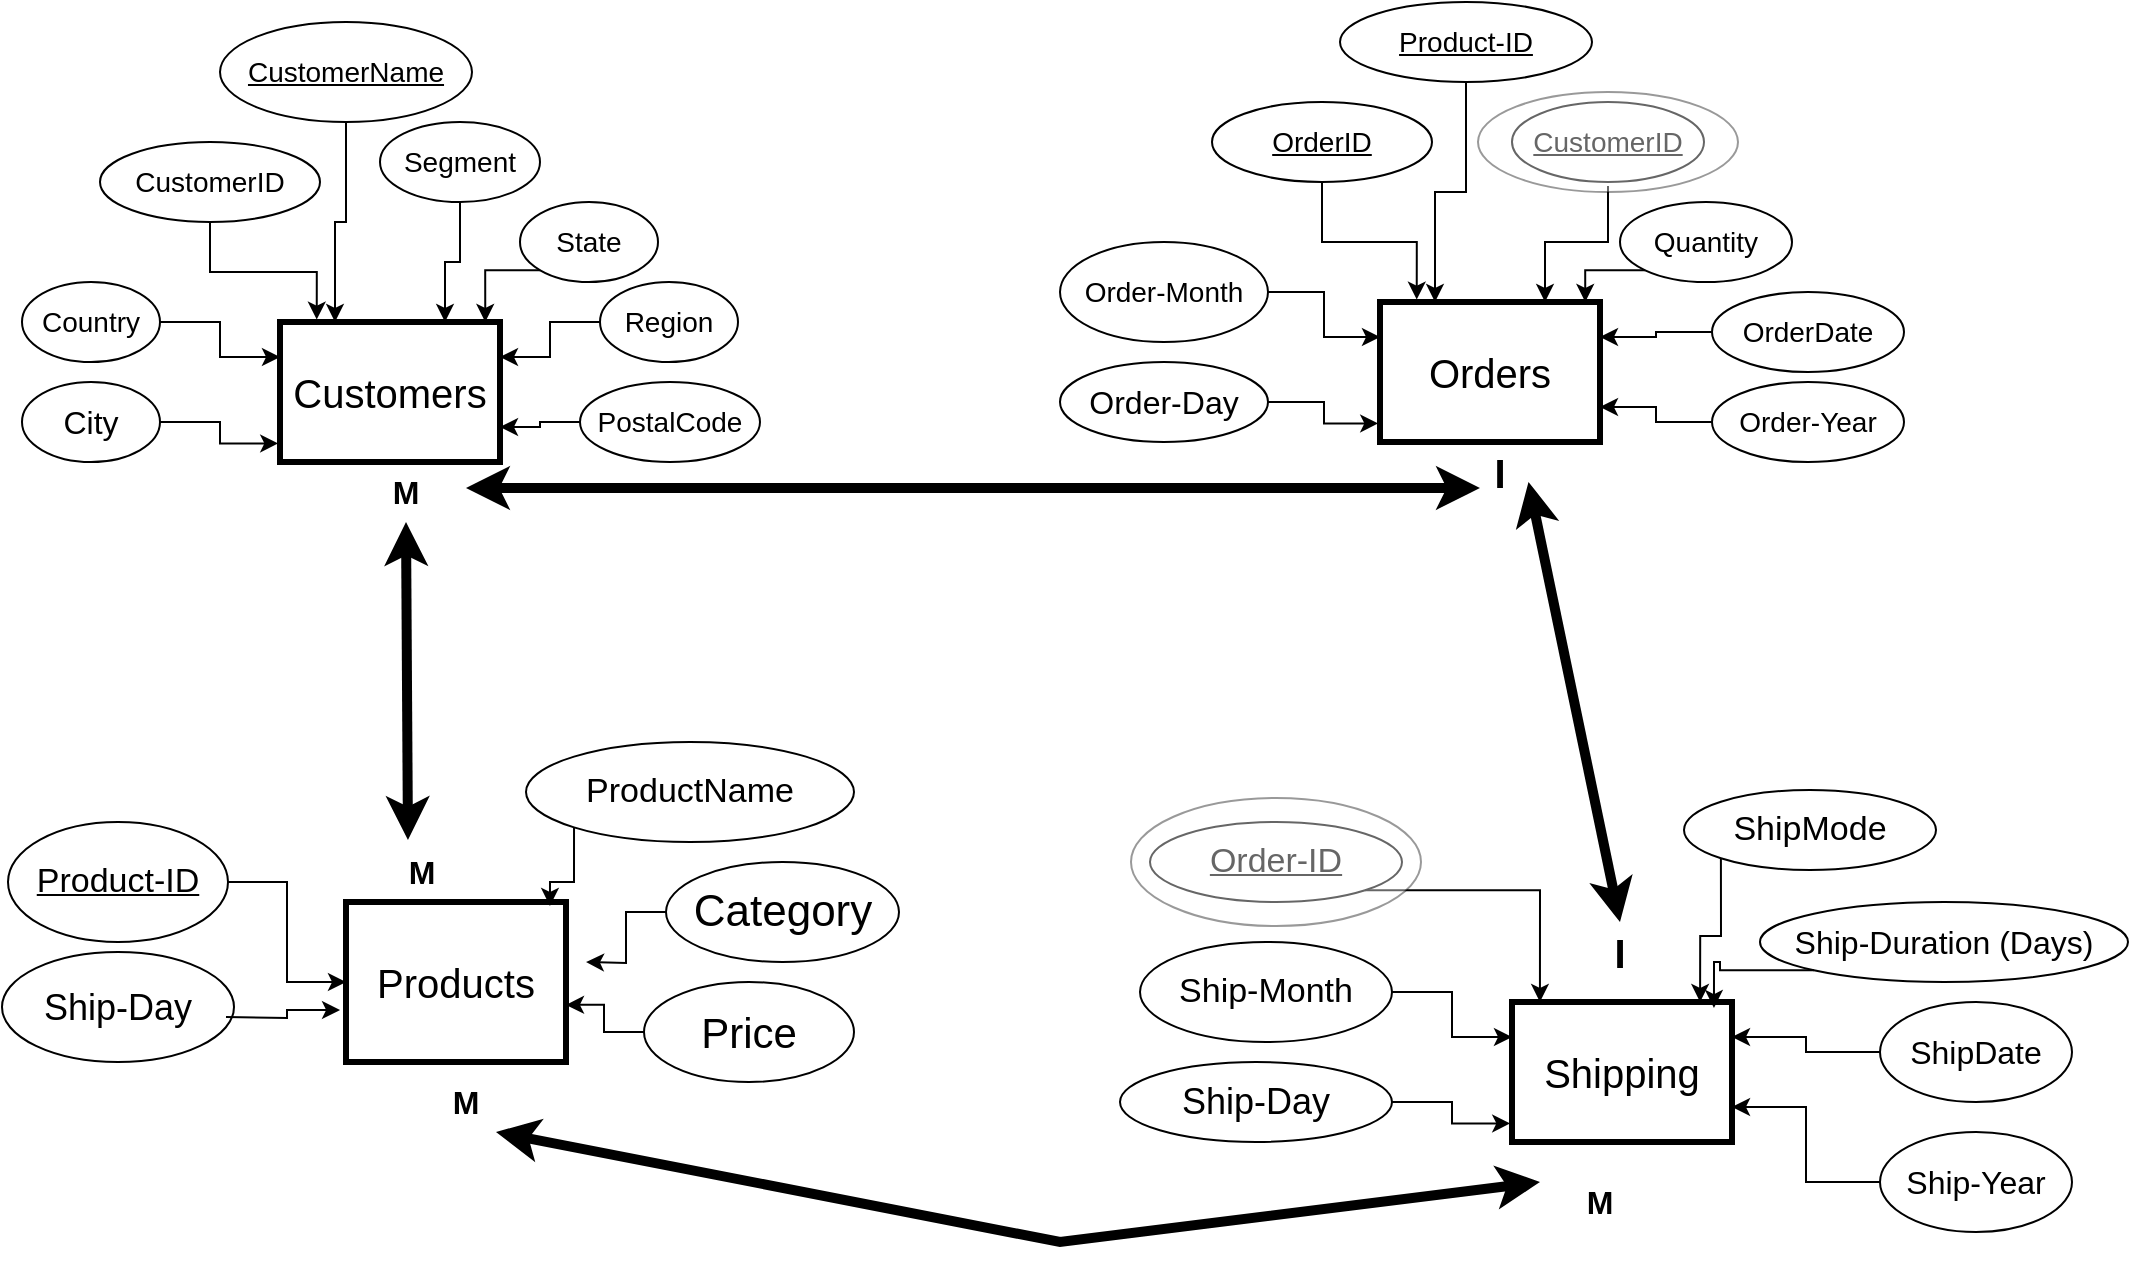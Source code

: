 <mxfile version="26.0.16">
  <diagram id="C5RBs43oDa-KdzZeNtuy" name="Page-1">
    <mxGraphModel grid="1" page="1" gridSize="10" guides="1" tooltips="1" connect="1" arrows="1" fold="1" pageScale="1" pageWidth="1169" pageHeight="827" math="0" shadow="0">
      <root>
        <mxCell id="WIyWlLk6GJQsqaUBKTNV-0" />
        <mxCell id="WIyWlLk6GJQsqaUBKTNV-1" parent="WIyWlLk6GJQsqaUBKTNV-0" />
        <mxCell id="Ico-1CYuqDtu6on-apCF-6" value="CustomerID" style="ellipse;whiteSpace=wrap;html=1;fontSize=14;" vertex="1" parent="WIyWlLk6GJQsqaUBKTNV-1">
          <mxGeometry x="60" y="70" width="110" height="40" as="geometry" />
        </mxCell>
        <mxCell id="Ico-1CYuqDtu6on-apCF-7" value="Customers" style="rounded=0;whiteSpace=wrap;html=1;strokeWidth=3;fontSize=20;fontStyle=0" vertex="1" parent="WIyWlLk6GJQsqaUBKTNV-1">
          <mxGeometry x="150" y="160" width="110" height="70" as="geometry" />
        </mxCell>
        <mxCell id="Ico-1CYuqDtu6on-apCF-12" style="edgeStyle=orthogonalEdgeStyle;rounded=0;orthogonalLoop=1;jettySize=auto;html=1;exitX=0.5;exitY=1;exitDx=0;exitDy=0;entryX=0.167;entryY=-0.017;entryDx=0;entryDy=0;entryPerimeter=0;" edge="1" parent="WIyWlLk6GJQsqaUBKTNV-1" source="Ico-1CYuqDtu6on-apCF-6" target="Ico-1CYuqDtu6on-apCF-7">
          <mxGeometry relative="1" as="geometry" />
        </mxCell>
        <mxCell id="Ico-1CYuqDtu6on-apCF-26" style="edgeStyle=orthogonalEdgeStyle;rounded=0;orthogonalLoop=1;jettySize=auto;html=1;exitX=0.5;exitY=1;exitDx=0;exitDy=0;entryX=0.25;entryY=0;entryDx=0;entryDy=0;" edge="1" parent="WIyWlLk6GJQsqaUBKTNV-1" source="Ico-1CYuqDtu6on-apCF-13" target="Ico-1CYuqDtu6on-apCF-7">
          <mxGeometry relative="1" as="geometry">
            <mxPoint x="183" y="150" as="targetPoint" />
          </mxGeometry>
        </mxCell>
        <mxCell id="Ico-1CYuqDtu6on-apCF-13" value="CustomerName" style="ellipse;whiteSpace=wrap;html=1;fontSize=14;fontStyle=4" vertex="1" parent="WIyWlLk6GJQsqaUBKTNV-1">
          <mxGeometry x="120" y="10" width="126" height="50" as="geometry" />
        </mxCell>
        <mxCell id="Ico-1CYuqDtu6on-apCF-27" style="edgeStyle=orthogonalEdgeStyle;rounded=0;orthogonalLoop=1;jettySize=auto;html=1;exitX=0.5;exitY=1;exitDx=0;exitDy=0;entryX=0.75;entryY=0;entryDx=0;entryDy=0;" edge="1" parent="WIyWlLk6GJQsqaUBKTNV-1" source="Ico-1CYuqDtu6on-apCF-15" target="Ico-1CYuqDtu6on-apCF-7">
          <mxGeometry relative="1" as="geometry" />
        </mxCell>
        <mxCell id="Ico-1CYuqDtu6on-apCF-15" value="Segment" style="ellipse;whiteSpace=wrap;html=1;fontSize=14;" vertex="1" parent="WIyWlLk6GJQsqaUBKTNV-1">
          <mxGeometry x="200" y="60" width="80" height="40" as="geometry" />
        </mxCell>
        <mxCell id="Ico-1CYuqDtu6on-apCF-20" style="edgeStyle=orthogonalEdgeStyle;rounded=0;orthogonalLoop=1;jettySize=auto;html=1;entryX=0;entryY=0.25;entryDx=0;entryDy=0;" edge="1" parent="WIyWlLk6GJQsqaUBKTNV-1" source="Ico-1CYuqDtu6on-apCF-19" target="Ico-1CYuqDtu6on-apCF-7">
          <mxGeometry relative="1" as="geometry" />
        </mxCell>
        <mxCell id="Ico-1CYuqDtu6on-apCF-19" value="Country" style="ellipse;whiteSpace=wrap;html=1;fontSize=14;" vertex="1" parent="WIyWlLk6GJQsqaUBKTNV-1">
          <mxGeometry x="21" y="140" width="69" height="40" as="geometry" />
        </mxCell>
        <mxCell id="Ico-1CYuqDtu6on-apCF-22" style="edgeStyle=orthogonalEdgeStyle;rounded=0;orthogonalLoop=1;jettySize=auto;html=1;entryX=-0.008;entryY=0.867;entryDx=0;entryDy=0;entryPerimeter=0;" edge="1" parent="WIyWlLk6GJQsqaUBKTNV-1" source="Ico-1CYuqDtu6on-apCF-21" target="Ico-1CYuqDtu6on-apCF-7">
          <mxGeometry relative="1" as="geometry">
            <mxPoint x="140" y="210" as="targetPoint" />
          </mxGeometry>
        </mxCell>
        <mxCell id="Ico-1CYuqDtu6on-apCF-21" value="City" style="ellipse;whiteSpace=wrap;html=1;fontSize=16;" vertex="1" parent="WIyWlLk6GJQsqaUBKTNV-1">
          <mxGeometry x="21" y="190" width="69" height="40" as="geometry" />
        </mxCell>
        <mxCell id="Ico-1CYuqDtu6on-apCF-23" value="State" style="ellipse;whiteSpace=wrap;html=1;fontSize=14;" vertex="1" parent="WIyWlLk6GJQsqaUBKTNV-1">
          <mxGeometry x="270" y="100" width="69" height="40" as="geometry" />
        </mxCell>
        <mxCell id="Ico-1CYuqDtu6on-apCF-28" style="edgeStyle=orthogonalEdgeStyle;rounded=0;orthogonalLoop=1;jettySize=auto;html=1;exitX=0;exitY=1;exitDx=0;exitDy=0;entryX=0.933;entryY=0;entryDx=0;entryDy=0;entryPerimeter=0;" edge="1" parent="WIyWlLk6GJQsqaUBKTNV-1" source="Ico-1CYuqDtu6on-apCF-23" target="Ico-1CYuqDtu6on-apCF-7">
          <mxGeometry relative="1" as="geometry" />
        </mxCell>
        <mxCell id="Ico-1CYuqDtu6on-apCF-30" style="edgeStyle=orthogonalEdgeStyle;rounded=0;orthogonalLoop=1;jettySize=auto;html=1;entryX=1;entryY=0.25;entryDx=0;entryDy=0;" edge="1" parent="WIyWlLk6GJQsqaUBKTNV-1" source="Ico-1CYuqDtu6on-apCF-29" target="Ico-1CYuqDtu6on-apCF-7">
          <mxGeometry relative="1" as="geometry" />
        </mxCell>
        <mxCell id="Ico-1CYuqDtu6on-apCF-29" value="Region" style="ellipse;whiteSpace=wrap;html=1;fontSize=14;" vertex="1" parent="WIyWlLk6GJQsqaUBKTNV-1">
          <mxGeometry x="310" y="140" width="69" height="40" as="geometry" />
        </mxCell>
        <mxCell id="Ico-1CYuqDtu6on-apCF-32" style="edgeStyle=orthogonalEdgeStyle;rounded=0;orthogonalLoop=1;jettySize=auto;html=1;entryX=1;entryY=0.75;entryDx=0;entryDy=0;" edge="1" parent="WIyWlLk6GJQsqaUBKTNV-1" source="Ico-1CYuqDtu6on-apCF-31" target="Ico-1CYuqDtu6on-apCF-7">
          <mxGeometry relative="1" as="geometry" />
        </mxCell>
        <mxCell id="Ico-1CYuqDtu6on-apCF-31" value="PostalCode" style="ellipse;whiteSpace=wrap;html=1;fontSize=14;" vertex="1" parent="WIyWlLk6GJQsqaUBKTNV-1">
          <mxGeometry x="300" y="190" width="90" height="40" as="geometry" />
        </mxCell>
        <mxCell id="Ico-1CYuqDtu6on-apCF-49" value="OrderID" style="ellipse;whiteSpace=wrap;html=1;fontSize=14;fontStyle=4" vertex="1" parent="WIyWlLk6GJQsqaUBKTNV-1">
          <mxGeometry x="616" y="50" width="110" height="40" as="geometry" />
        </mxCell>
        <mxCell id="Ico-1CYuqDtu6on-apCF-50" value="Orders" style="rounded=0;whiteSpace=wrap;html=1;strokeWidth=3;fontSize=20;fontStyle=0" vertex="1" parent="WIyWlLk6GJQsqaUBKTNV-1">
          <mxGeometry x="700" y="150" width="110" height="70" as="geometry" />
        </mxCell>
        <mxCell id="Ico-1CYuqDtu6on-apCF-51" style="edgeStyle=orthogonalEdgeStyle;rounded=0;orthogonalLoop=1;jettySize=auto;html=1;exitX=0.5;exitY=1;exitDx=0;exitDy=0;entryX=0.167;entryY=-0.017;entryDx=0;entryDy=0;entryPerimeter=0;" edge="1" parent="WIyWlLk6GJQsqaUBKTNV-1" source="Ico-1CYuqDtu6on-apCF-49" target="Ico-1CYuqDtu6on-apCF-50">
          <mxGeometry relative="1" as="geometry" />
        </mxCell>
        <mxCell id="Ico-1CYuqDtu6on-apCF-52" style="edgeStyle=orthogonalEdgeStyle;rounded=0;orthogonalLoop=1;jettySize=auto;html=1;exitX=0.5;exitY=1;exitDx=0;exitDy=0;entryX=0.25;entryY=0;entryDx=0;entryDy=0;" edge="1" parent="WIyWlLk6GJQsqaUBKTNV-1" source="Ico-1CYuqDtu6on-apCF-53" target="Ico-1CYuqDtu6on-apCF-50">
          <mxGeometry relative="1" as="geometry">
            <mxPoint x="737" y="170" as="targetPoint" />
          </mxGeometry>
        </mxCell>
        <mxCell id="Ico-1CYuqDtu6on-apCF-53" value="Product-ID" style="ellipse;whiteSpace=wrap;html=1;fontSize=14;fontStyle=4" vertex="1" parent="WIyWlLk6GJQsqaUBKTNV-1">
          <mxGeometry x="680" width="126" height="40" as="geometry" />
        </mxCell>
        <mxCell id="Ico-1CYuqDtu6on-apCF-54" style="edgeStyle=orthogonalEdgeStyle;rounded=0;orthogonalLoop=1;jettySize=auto;html=1;exitX=0.5;exitY=1;exitDx=0;exitDy=0;entryX=0.75;entryY=0;entryDx=0;entryDy=0;" edge="1" parent="WIyWlLk6GJQsqaUBKTNV-1" source="Ico-1CYuqDtu6on-apCF-55" target="Ico-1CYuqDtu6on-apCF-50">
          <mxGeometry relative="1" as="geometry" />
        </mxCell>
        <mxCell id="Ico-1CYuqDtu6on-apCF-55" value="CustomerID" style="ellipse;whiteSpace=wrap;html=1;fontSize=14;perimeterSpacing=2;fontStyle=4" vertex="1" parent="WIyWlLk6GJQsqaUBKTNV-1">
          <mxGeometry x="766" y="50" width="96" height="40" as="geometry" />
        </mxCell>
        <mxCell id="Ico-1CYuqDtu6on-apCF-56" style="edgeStyle=orthogonalEdgeStyle;rounded=0;orthogonalLoop=1;jettySize=auto;html=1;entryX=0;entryY=0.25;entryDx=0;entryDy=0;" edge="1" parent="WIyWlLk6GJQsqaUBKTNV-1" source="Ico-1CYuqDtu6on-apCF-57" target="Ico-1CYuqDtu6on-apCF-50">
          <mxGeometry relative="1" as="geometry" />
        </mxCell>
        <mxCell id="Ico-1CYuqDtu6on-apCF-57" value="Order-Month" style="ellipse;whiteSpace=wrap;html=1;fontSize=14;" vertex="1" parent="WIyWlLk6GJQsqaUBKTNV-1">
          <mxGeometry x="540" y="120" width="104" height="50" as="geometry" />
        </mxCell>
        <mxCell id="Ico-1CYuqDtu6on-apCF-58" style="edgeStyle=orthogonalEdgeStyle;rounded=0;orthogonalLoop=1;jettySize=auto;html=1;entryX=-0.008;entryY=0.867;entryDx=0;entryDy=0;entryPerimeter=0;" edge="1" parent="WIyWlLk6GJQsqaUBKTNV-1" source="Ico-1CYuqDtu6on-apCF-59" target="Ico-1CYuqDtu6on-apCF-50">
          <mxGeometry relative="1" as="geometry">
            <mxPoint x="694" y="230" as="targetPoint" />
          </mxGeometry>
        </mxCell>
        <mxCell id="Ico-1CYuqDtu6on-apCF-59" value="Order-Day" style="ellipse;whiteSpace=wrap;html=1;fontSize=16;" vertex="1" parent="WIyWlLk6GJQsqaUBKTNV-1">
          <mxGeometry x="540" y="180" width="104" height="40" as="geometry" />
        </mxCell>
        <mxCell id="Ico-1CYuqDtu6on-apCF-60" value="Quantity" style="ellipse;whiteSpace=wrap;html=1;fontSize=14;" vertex="1" parent="WIyWlLk6GJQsqaUBKTNV-1">
          <mxGeometry x="820" y="100" width="86" height="40" as="geometry" />
        </mxCell>
        <mxCell id="Ico-1CYuqDtu6on-apCF-61" style="edgeStyle=orthogonalEdgeStyle;rounded=0;orthogonalLoop=1;jettySize=auto;html=1;exitX=0;exitY=1;exitDx=0;exitDy=0;entryX=0.933;entryY=0;entryDx=0;entryDy=0;entryPerimeter=0;" edge="1" parent="WIyWlLk6GJQsqaUBKTNV-1" source="Ico-1CYuqDtu6on-apCF-60" target="Ico-1CYuqDtu6on-apCF-50">
          <mxGeometry relative="1" as="geometry" />
        </mxCell>
        <mxCell id="Ico-1CYuqDtu6on-apCF-62" style="edgeStyle=orthogonalEdgeStyle;rounded=0;orthogonalLoop=1;jettySize=auto;html=1;entryX=1;entryY=0.25;entryDx=0;entryDy=0;" edge="1" parent="WIyWlLk6GJQsqaUBKTNV-1" source="Ico-1CYuqDtu6on-apCF-63" target="Ico-1CYuqDtu6on-apCF-50">
          <mxGeometry relative="1" as="geometry" />
        </mxCell>
        <mxCell id="Ico-1CYuqDtu6on-apCF-63" value="OrderDate" style="ellipse;whiteSpace=wrap;html=1;fontSize=14;" vertex="1" parent="WIyWlLk6GJQsqaUBKTNV-1">
          <mxGeometry x="866" y="145" width="96" height="40" as="geometry" />
        </mxCell>
        <mxCell id="Ico-1CYuqDtu6on-apCF-64" style="edgeStyle=orthogonalEdgeStyle;rounded=0;orthogonalLoop=1;jettySize=auto;html=1;entryX=1;entryY=0.75;entryDx=0;entryDy=0;" edge="1" parent="WIyWlLk6GJQsqaUBKTNV-1" source="Ico-1CYuqDtu6on-apCF-65" target="Ico-1CYuqDtu6on-apCF-50">
          <mxGeometry relative="1" as="geometry" />
        </mxCell>
        <mxCell id="Ico-1CYuqDtu6on-apCF-65" value="Order-Year" style="ellipse;whiteSpace=wrap;html=1;fontSize=14;" vertex="1" parent="WIyWlLk6GJQsqaUBKTNV-1">
          <mxGeometry x="866" y="190" width="96" height="40" as="geometry" />
        </mxCell>
        <mxCell id="Ico-1CYuqDtu6on-apCF-66" value="Order-ID" style="ellipse;whiteSpace=wrap;html=1;fontSize=17;fontStyle=4" vertex="1" parent="WIyWlLk6GJQsqaUBKTNV-1">
          <mxGeometry x="585" y="410" width="126" height="40" as="geometry" />
        </mxCell>
        <mxCell id="Ico-1CYuqDtu6on-apCF-67" value="Shipping" style="rounded=0;whiteSpace=wrap;html=1;strokeWidth=3;fontSize=20;fontStyle=0" vertex="1" parent="WIyWlLk6GJQsqaUBKTNV-1">
          <mxGeometry x="766" y="500" width="110" height="70" as="geometry" />
        </mxCell>
        <mxCell id="Ico-1CYuqDtu6on-apCF-70" value="ShipMode" style="ellipse;whiteSpace=wrap;html=1;fontSize=17;" vertex="1" parent="WIyWlLk6GJQsqaUBKTNV-1">
          <mxGeometry x="852" y="394" width="126" height="40" as="geometry" />
        </mxCell>
        <mxCell id="Ico-1CYuqDtu6on-apCF-72" value="Ship-Duration (Days)" style="ellipse;whiteSpace=wrap;html=1;fontSize=16;" vertex="1" parent="WIyWlLk6GJQsqaUBKTNV-1">
          <mxGeometry x="890" y="450" width="184" height="40" as="geometry" />
        </mxCell>
        <mxCell id="Ico-1CYuqDtu6on-apCF-73" style="edgeStyle=orthogonalEdgeStyle;rounded=0;orthogonalLoop=1;jettySize=auto;html=1;entryX=0;entryY=0.25;entryDx=0;entryDy=0;" edge="1" parent="WIyWlLk6GJQsqaUBKTNV-1" source="Ico-1CYuqDtu6on-apCF-74" target="Ico-1CYuqDtu6on-apCF-67">
          <mxGeometry relative="1" as="geometry" />
        </mxCell>
        <mxCell id="Ico-1CYuqDtu6on-apCF-74" value="Ship-Month" style="ellipse;whiteSpace=wrap;html=1;fontSize=17;" vertex="1" parent="WIyWlLk6GJQsqaUBKTNV-1">
          <mxGeometry x="580" y="470" width="126" height="50" as="geometry" />
        </mxCell>
        <mxCell id="Ico-1CYuqDtu6on-apCF-75" style="edgeStyle=orthogonalEdgeStyle;rounded=0;orthogonalLoop=1;jettySize=auto;html=1;entryX=-0.008;entryY=0.867;entryDx=0;entryDy=0;entryPerimeter=0;" edge="1" parent="WIyWlLk6GJQsqaUBKTNV-1" source="Ico-1CYuqDtu6on-apCF-76" target="Ico-1CYuqDtu6on-apCF-67">
          <mxGeometry relative="1" as="geometry">
            <mxPoint x="756" y="550" as="targetPoint" />
          </mxGeometry>
        </mxCell>
        <mxCell id="Ico-1CYuqDtu6on-apCF-76" value="&lt;span&gt;Ship&lt;/span&gt;-Day" style="ellipse;whiteSpace=wrap;html=1;fontSize=18;" vertex="1" parent="WIyWlLk6GJQsqaUBKTNV-1">
          <mxGeometry x="570" y="530" width="136" height="40" as="geometry" />
        </mxCell>
        <mxCell id="Ico-1CYuqDtu6on-apCF-79" style="edgeStyle=orthogonalEdgeStyle;rounded=0;orthogonalLoop=1;jettySize=auto;html=1;entryX=1;entryY=0.25;entryDx=0;entryDy=0;" edge="1" parent="WIyWlLk6GJQsqaUBKTNV-1" source="Ico-1CYuqDtu6on-apCF-80" target="Ico-1CYuqDtu6on-apCF-67">
          <mxGeometry relative="1" as="geometry" />
        </mxCell>
        <mxCell id="Ico-1CYuqDtu6on-apCF-80" value="ShipDate" style="ellipse;whiteSpace=wrap;html=1;fontSize=16;" vertex="1" parent="WIyWlLk6GJQsqaUBKTNV-1">
          <mxGeometry x="950" y="500" width="96" height="50" as="geometry" />
        </mxCell>
        <mxCell id="Ico-1CYuqDtu6on-apCF-81" style="edgeStyle=orthogonalEdgeStyle;rounded=0;orthogonalLoop=1;jettySize=auto;html=1;entryX=1;entryY=0.75;entryDx=0;entryDy=0;" edge="1" parent="WIyWlLk6GJQsqaUBKTNV-1" source="Ico-1CYuqDtu6on-apCF-82" target="Ico-1CYuqDtu6on-apCF-67">
          <mxGeometry relative="1" as="geometry" />
        </mxCell>
        <mxCell id="Ico-1CYuqDtu6on-apCF-82" value="Ship-Year" style="ellipse;whiteSpace=wrap;html=1;fontSize=16;" vertex="1" parent="WIyWlLk6GJQsqaUBKTNV-1">
          <mxGeometry x="950" y="565" width="96" height="50" as="geometry" />
        </mxCell>
        <mxCell id="Ico-1CYuqDtu6on-apCF-108" style="edgeStyle=orthogonalEdgeStyle;rounded=0;orthogonalLoop=1;jettySize=auto;html=1;entryX=0;entryY=0.5;entryDx=0;entryDy=0;" edge="1" parent="WIyWlLk6GJQsqaUBKTNV-1" source="Ico-1CYuqDtu6on-apCF-83" target="Ico-1CYuqDtu6on-apCF-84">
          <mxGeometry relative="1" as="geometry" />
        </mxCell>
        <mxCell id="Ico-1CYuqDtu6on-apCF-83" value="Product-ID" style="ellipse;whiteSpace=wrap;html=1;fontSize=17;fontStyle=4" vertex="1" parent="WIyWlLk6GJQsqaUBKTNV-1">
          <mxGeometry x="14" y="410" width="110" height="60" as="geometry" />
        </mxCell>
        <mxCell id="Ico-1CYuqDtu6on-apCF-84" value="Products" style="rounded=0;whiteSpace=wrap;html=1;strokeWidth=3;fontSize=20;fontStyle=0" vertex="1" parent="WIyWlLk6GJQsqaUBKTNV-1">
          <mxGeometry x="183" y="450" width="110" height="80" as="geometry" />
        </mxCell>
        <mxCell id="Ico-1CYuqDtu6on-apCF-87" value="ProductName" style="ellipse;whiteSpace=wrap;html=1;fontSize=17;" vertex="1" parent="WIyWlLk6GJQsqaUBKTNV-1">
          <mxGeometry x="273" y="370" width="164" height="50" as="geometry" />
        </mxCell>
        <mxCell id="Ico-1CYuqDtu6on-apCF-104" style="edgeStyle=orthogonalEdgeStyle;rounded=0;orthogonalLoop=1;jettySize=auto;html=1;" edge="1" parent="WIyWlLk6GJQsqaUBKTNV-1" source="Ico-1CYuqDtu6on-apCF-89">
          <mxGeometry relative="1" as="geometry">
            <mxPoint x="303" y="480" as="targetPoint" />
          </mxGeometry>
        </mxCell>
        <mxCell id="Ico-1CYuqDtu6on-apCF-89" value="Category" style="ellipse;whiteSpace=wrap;html=1;fontSize=22;" vertex="1" parent="WIyWlLk6GJQsqaUBKTNV-1">
          <mxGeometry x="343" y="430" width="116.5" height="50" as="geometry" />
        </mxCell>
        <mxCell id="Ico-1CYuqDtu6on-apCF-91" value="Price" style="ellipse;whiteSpace=wrap;html=1;fontSize=21;" vertex="1" parent="WIyWlLk6GJQsqaUBKTNV-1">
          <mxGeometry x="332" y="490" width="105" height="50" as="geometry" />
        </mxCell>
        <mxCell id="Ico-1CYuqDtu6on-apCF-93" value="&lt;span&gt;Ship&lt;/span&gt;-Day" style="ellipse;whiteSpace=wrap;html=1;fontSize=18;" vertex="1" parent="WIyWlLk6GJQsqaUBKTNV-1">
          <mxGeometry x="11" y="475" width="116" height="55" as="geometry" />
        </mxCell>
        <mxCell id="Ico-1CYuqDtu6on-apCF-102" style="edgeStyle=orthogonalEdgeStyle;rounded=0;orthogonalLoop=1;jettySize=auto;html=1;exitX=0;exitY=0.5;exitDx=0;exitDy=0;entryX=1;entryY=0.643;entryDx=0;entryDy=0;entryPerimeter=0;" edge="1" parent="WIyWlLk6GJQsqaUBKTNV-1" source="Ico-1CYuqDtu6on-apCF-91" target="Ico-1CYuqDtu6on-apCF-84">
          <mxGeometry relative="1" as="geometry" />
        </mxCell>
        <mxCell id="Ico-1CYuqDtu6on-apCF-105" style="edgeStyle=orthogonalEdgeStyle;rounded=0;orthogonalLoop=1;jettySize=auto;html=1;exitX=0;exitY=1;exitDx=0;exitDy=0;entryX=0.927;entryY=0.025;entryDx=0;entryDy=0;entryPerimeter=0;" edge="1" parent="WIyWlLk6GJQsqaUBKTNV-1" source="Ico-1CYuqDtu6on-apCF-87" target="Ico-1CYuqDtu6on-apCF-84">
          <mxGeometry relative="1" as="geometry" />
        </mxCell>
        <mxCell id="Ico-1CYuqDtu6on-apCF-107" style="edgeStyle=orthogonalEdgeStyle;rounded=0;orthogonalLoop=1;jettySize=auto;html=1;entryX=-0.027;entryY=0.675;entryDx=0;entryDy=0;entryPerimeter=0;" edge="1" parent="WIyWlLk6GJQsqaUBKTNV-1" target="Ico-1CYuqDtu6on-apCF-84">
          <mxGeometry relative="1" as="geometry">
            <mxPoint x="123" y="507.5" as="sourcePoint" />
          </mxGeometry>
        </mxCell>
        <mxCell id="Ico-1CYuqDtu6on-apCF-109" value="" style="endArrow=classic;startArrow=classic;html=1;rounded=0;fontSize=19;strokeWidth=5;exitX=0.383;exitY=-0.033;exitDx=0;exitDy=0;exitPerimeter=0;entryX=0.5;entryY=1;entryDx=0;entryDy=0;" edge="1" parent="WIyWlLk6GJQsqaUBKTNV-1" source="Ico-1CYuqDtu6on-apCF-114" target="Ico-1CYuqDtu6on-apCF-110">
          <mxGeometry width="50" height="50" relative="1" as="geometry">
            <mxPoint x="218.16" y="420" as="sourcePoint" />
            <mxPoint x="213.842" y="270" as="targetPoint" />
          </mxGeometry>
        </mxCell>
        <mxCell id="Ico-1CYuqDtu6on-apCF-110" value="M" style="text;html=1;align=center;verticalAlign=middle;whiteSpace=wrap;rounded=0;fontStyle=1;fontSize=16;" vertex="1" parent="WIyWlLk6GJQsqaUBKTNV-1">
          <mxGeometry x="183" y="230" width="60" height="30" as="geometry" />
        </mxCell>
        <mxCell id="Ico-1CYuqDtu6on-apCF-114" value="M" style="text;html=1;align=center;verticalAlign=middle;whiteSpace=wrap;rounded=0;fontStyle=1;fontSize=16;" vertex="1" parent="WIyWlLk6GJQsqaUBKTNV-1">
          <mxGeometry x="191" y="420" width="60" height="30" as="geometry" />
        </mxCell>
        <mxCell id="Ico-1CYuqDtu6on-apCF-115" value="M" style="text;html=1;align=center;verticalAlign=middle;whiteSpace=wrap;rounded=0;fontStyle=1;fontSize=16;" vertex="1" parent="WIyWlLk6GJQsqaUBKTNV-1">
          <mxGeometry x="213" y="535" width="60" height="30" as="geometry" />
        </mxCell>
        <mxCell id="Ico-1CYuqDtu6on-apCF-116" value="I" style="text;html=1;align=center;verticalAlign=middle;whiteSpace=wrap;rounded=0;fontStyle=1;fontSize=20;" vertex="1" parent="WIyWlLk6GJQsqaUBKTNV-1">
          <mxGeometry x="730" y="210" width="60" height="50" as="geometry" />
        </mxCell>
        <mxCell id="Ico-1CYuqDtu6on-apCF-117" value="" style="endArrow=classic;startArrow=classic;html=1;rounded=0;fontSize=19;strokeWidth=5;exitX=1;exitY=0.5;exitDx=0;exitDy=0;entryX=0.333;entryY=0.66;entryDx=0;entryDy=0;entryPerimeter=0;" edge="1" parent="WIyWlLk6GJQsqaUBKTNV-1" target="Ico-1CYuqDtu6on-apCF-116">
          <mxGeometry width="50" height="50" relative="1" as="geometry">
            <mxPoint x="243" y="243" as="sourcePoint" />
            <mxPoint x="696" y="242.99" as="targetPoint" />
            <Array as="points" />
          </mxGeometry>
        </mxCell>
        <mxCell id="Ico-1CYuqDtu6on-apCF-119" value="" style="endArrow=classic;startArrow=classic;html=1;rounded=0;fontSize=19;strokeWidth=5;exitX=0.75;exitY=1;exitDx=0;exitDy=0;" edge="1" parent="WIyWlLk6GJQsqaUBKTNV-1" source="Ico-1CYuqDtu6on-apCF-115">
          <mxGeometry width="50" height="50" relative="1" as="geometry">
            <mxPoint x="260" y="570" as="sourcePoint" />
            <mxPoint x="780" y="590" as="targetPoint" />
            <Array as="points">
              <mxPoint x="540" y="620" />
            </Array>
          </mxGeometry>
        </mxCell>
        <mxCell id="Ico-1CYuqDtu6on-apCF-120" value="M" style="text;html=1;align=center;verticalAlign=middle;whiteSpace=wrap;rounded=0;fontStyle=1;fontSize=16;" vertex="1" parent="WIyWlLk6GJQsqaUBKTNV-1">
          <mxGeometry x="780" y="585" width="60" height="30" as="geometry" />
        </mxCell>
        <mxCell id="Ico-1CYuqDtu6on-apCF-123" style="edgeStyle=orthogonalEdgeStyle;rounded=0;orthogonalLoop=1;jettySize=auto;html=1;exitX=0;exitY=1;exitDx=0;exitDy=0;entryX=0.918;entryY=0.043;entryDx=0;entryDy=0;entryPerimeter=0;" edge="1" parent="WIyWlLk6GJQsqaUBKTNV-1" source="Ico-1CYuqDtu6on-apCF-72" target="Ico-1CYuqDtu6on-apCF-67">
          <mxGeometry relative="1" as="geometry" />
        </mxCell>
        <mxCell id="Ico-1CYuqDtu6on-apCF-124" style="edgeStyle=orthogonalEdgeStyle;rounded=0;orthogonalLoop=1;jettySize=auto;html=1;exitX=0;exitY=1;exitDx=0;exitDy=0;entryX=0.855;entryY=0;entryDx=0;entryDy=0;entryPerimeter=0;" edge="1" parent="WIyWlLk6GJQsqaUBKTNV-1" source="Ico-1CYuqDtu6on-apCF-70" target="Ico-1CYuqDtu6on-apCF-67">
          <mxGeometry relative="1" as="geometry" />
        </mxCell>
        <mxCell id="Ico-1CYuqDtu6on-apCF-126" style="edgeStyle=orthogonalEdgeStyle;rounded=0;orthogonalLoop=1;jettySize=auto;html=1;exitX=1;exitY=1;exitDx=0;exitDy=0;entryX=0.127;entryY=0;entryDx=0;entryDy=0;entryPerimeter=0;" edge="1" parent="WIyWlLk6GJQsqaUBKTNV-1" source="Ico-1CYuqDtu6on-apCF-66" target="Ico-1CYuqDtu6on-apCF-67">
          <mxGeometry relative="1" as="geometry" />
        </mxCell>
        <mxCell id="Ico-1CYuqDtu6on-apCF-127" value="" style="endArrow=classic;startArrow=classic;html=1;rounded=0;fontSize=19;strokeWidth=5;" edge="1" parent="WIyWlLk6GJQsqaUBKTNV-1">
          <mxGeometry width="50" height="50" relative="1" as="geometry">
            <mxPoint x="820" y="460" as="sourcePoint" />
            <mxPoint x="774.255" y="240" as="targetPoint" />
          </mxGeometry>
        </mxCell>
        <mxCell id="Ico-1CYuqDtu6on-apCF-128" value="I" style="text;html=1;align=center;verticalAlign=middle;whiteSpace=wrap;rounded=0;fontStyle=1;fontSize=20;" vertex="1" parent="WIyWlLk6GJQsqaUBKTNV-1">
          <mxGeometry x="790" y="450" width="60" height="50" as="geometry" />
        </mxCell>
        <mxCell id="Ico-1CYuqDtu6on-apCF-130" value="" style="ellipse;whiteSpace=wrap;html=1;textOpacity=0;opacity=40;" vertex="1" parent="WIyWlLk6GJQsqaUBKTNV-1">
          <mxGeometry x="749" y="45" width="130" height="50" as="geometry" />
        </mxCell>
        <mxCell id="Ico-1CYuqDtu6on-apCF-131" value="" style="ellipse;whiteSpace=wrap;html=1;textOpacity=0;opacity=40;" vertex="1" parent="WIyWlLk6GJQsqaUBKTNV-1">
          <mxGeometry x="575.5" y="398" width="145" height="64" as="geometry" />
        </mxCell>
      </root>
    </mxGraphModel>
  </diagram>
</mxfile>
